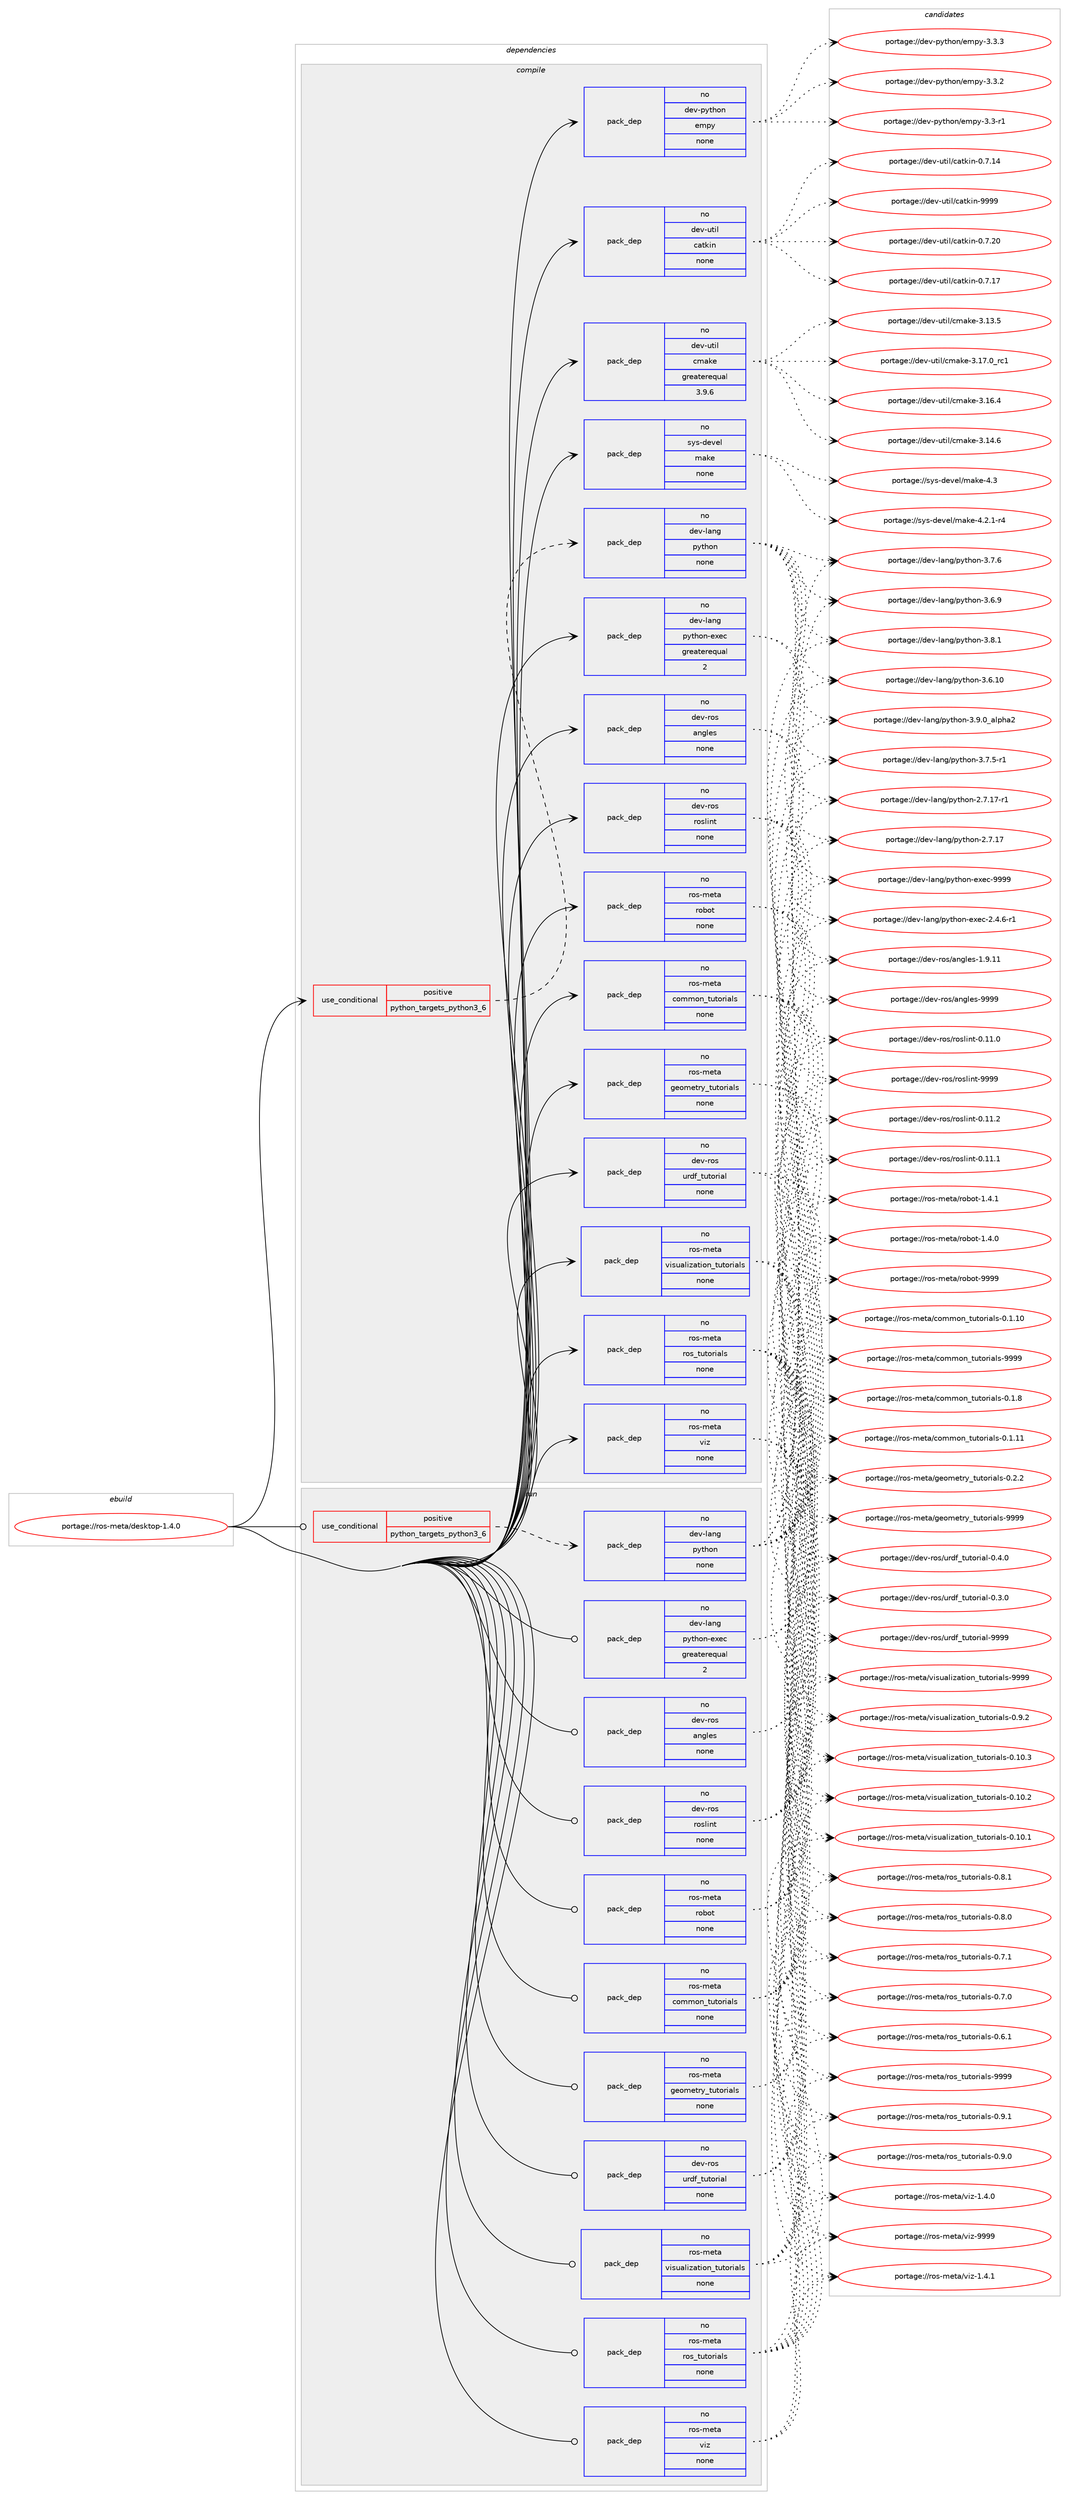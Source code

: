 digraph prolog {

# *************
# Graph options
# *************

newrank=true;
concentrate=true;
compound=true;
graph [rankdir=LR,fontname=Helvetica,fontsize=10,ranksep=1.5];#, ranksep=2.5, nodesep=0.2];
edge  [arrowhead=vee];
node  [fontname=Helvetica,fontsize=10];

# **********
# The ebuild
# **********

subgraph cluster_leftcol {
color=gray;
rank=same;
label=<<i>ebuild</i>>;
id [label="portage://ros-meta/desktop-1.4.0", color=red, width=4, href="../ros-meta/desktop-1.4.0.svg"];
}

# ****************
# The dependencies
# ****************

subgraph cluster_midcol {
color=gray;
label=<<i>dependencies</i>>;
subgraph cluster_compile {
fillcolor="#eeeeee";
style=filled;
label=<<i>compile</i>>;
subgraph cond18510 {
dependency96388 [label=<<TABLE BORDER="0" CELLBORDER="1" CELLSPACING="0" CELLPADDING="4"><TR><TD ROWSPAN="3" CELLPADDING="10">use_conditional</TD></TR><TR><TD>positive</TD></TR><TR><TD>python_targets_python3_6</TD></TR></TABLE>>, shape=none, color=red];
subgraph pack76184 {
dependency96389 [label=<<TABLE BORDER="0" CELLBORDER="1" CELLSPACING="0" CELLPADDING="4" WIDTH="220"><TR><TD ROWSPAN="6" CELLPADDING="30">pack_dep</TD></TR><TR><TD WIDTH="110">no</TD></TR><TR><TD>dev-lang</TD></TR><TR><TD>python</TD></TR><TR><TD>none</TD></TR><TR><TD></TD></TR></TABLE>>, shape=none, color=blue];
}
dependency96388:e -> dependency96389:w [weight=20,style="dashed",arrowhead="vee"];
}
id:e -> dependency96388:w [weight=20,style="solid",arrowhead="vee"];
subgraph pack76185 {
dependency96390 [label=<<TABLE BORDER="0" CELLBORDER="1" CELLSPACING="0" CELLPADDING="4" WIDTH="220"><TR><TD ROWSPAN="6" CELLPADDING="30">pack_dep</TD></TR><TR><TD WIDTH="110">no</TD></TR><TR><TD>dev-lang</TD></TR><TR><TD>python-exec</TD></TR><TR><TD>greaterequal</TD></TR><TR><TD>2</TD></TR></TABLE>>, shape=none, color=blue];
}
id:e -> dependency96390:w [weight=20,style="solid",arrowhead="vee"];
subgraph pack76186 {
dependency96391 [label=<<TABLE BORDER="0" CELLBORDER="1" CELLSPACING="0" CELLPADDING="4" WIDTH="220"><TR><TD ROWSPAN="6" CELLPADDING="30">pack_dep</TD></TR><TR><TD WIDTH="110">no</TD></TR><TR><TD>dev-python</TD></TR><TR><TD>empy</TD></TR><TR><TD>none</TD></TR><TR><TD></TD></TR></TABLE>>, shape=none, color=blue];
}
id:e -> dependency96391:w [weight=20,style="solid",arrowhead="vee"];
subgraph pack76187 {
dependency96392 [label=<<TABLE BORDER="0" CELLBORDER="1" CELLSPACING="0" CELLPADDING="4" WIDTH="220"><TR><TD ROWSPAN="6" CELLPADDING="30">pack_dep</TD></TR><TR><TD WIDTH="110">no</TD></TR><TR><TD>dev-ros</TD></TR><TR><TD>angles</TD></TR><TR><TD>none</TD></TR><TR><TD></TD></TR></TABLE>>, shape=none, color=blue];
}
id:e -> dependency96392:w [weight=20,style="solid",arrowhead="vee"];
subgraph pack76188 {
dependency96393 [label=<<TABLE BORDER="0" CELLBORDER="1" CELLSPACING="0" CELLPADDING="4" WIDTH="220"><TR><TD ROWSPAN="6" CELLPADDING="30">pack_dep</TD></TR><TR><TD WIDTH="110">no</TD></TR><TR><TD>dev-ros</TD></TR><TR><TD>roslint</TD></TR><TR><TD>none</TD></TR><TR><TD></TD></TR></TABLE>>, shape=none, color=blue];
}
id:e -> dependency96393:w [weight=20,style="solid",arrowhead="vee"];
subgraph pack76189 {
dependency96394 [label=<<TABLE BORDER="0" CELLBORDER="1" CELLSPACING="0" CELLPADDING="4" WIDTH="220"><TR><TD ROWSPAN="6" CELLPADDING="30">pack_dep</TD></TR><TR><TD WIDTH="110">no</TD></TR><TR><TD>dev-ros</TD></TR><TR><TD>urdf_tutorial</TD></TR><TR><TD>none</TD></TR><TR><TD></TD></TR></TABLE>>, shape=none, color=blue];
}
id:e -> dependency96394:w [weight=20,style="solid",arrowhead="vee"];
subgraph pack76190 {
dependency96395 [label=<<TABLE BORDER="0" CELLBORDER="1" CELLSPACING="0" CELLPADDING="4" WIDTH="220"><TR><TD ROWSPAN="6" CELLPADDING="30">pack_dep</TD></TR><TR><TD WIDTH="110">no</TD></TR><TR><TD>dev-util</TD></TR><TR><TD>catkin</TD></TR><TR><TD>none</TD></TR><TR><TD></TD></TR></TABLE>>, shape=none, color=blue];
}
id:e -> dependency96395:w [weight=20,style="solid",arrowhead="vee"];
subgraph pack76191 {
dependency96396 [label=<<TABLE BORDER="0" CELLBORDER="1" CELLSPACING="0" CELLPADDING="4" WIDTH="220"><TR><TD ROWSPAN="6" CELLPADDING="30">pack_dep</TD></TR><TR><TD WIDTH="110">no</TD></TR><TR><TD>dev-util</TD></TR><TR><TD>cmake</TD></TR><TR><TD>greaterequal</TD></TR><TR><TD>3.9.6</TD></TR></TABLE>>, shape=none, color=blue];
}
id:e -> dependency96396:w [weight=20,style="solid",arrowhead="vee"];
subgraph pack76192 {
dependency96397 [label=<<TABLE BORDER="0" CELLBORDER="1" CELLSPACING="0" CELLPADDING="4" WIDTH="220"><TR><TD ROWSPAN="6" CELLPADDING="30">pack_dep</TD></TR><TR><TD WIDTH="110">no</TD></TR><TR><TD>ros-meta</TD></TR><TR><TD>common_tutorials</TD></TR><TR><TD>none</TD></TR><TR><TD></TD></TR></TABLE>>, shape=none, color=blue];
}
id:e -> dependency96397:w [weight=20,style="solid",arrowhead="vee"];
subgraph pack76193 {
dependency96398 [label=<<TABLE BORDER="0" CELLBORDER="1" CELLSPACING="0" CELLPADDING="4" WIDTH="220"><TR><TD ROWSPAN="6" CELLPADDING="30">pack_dep</TD></TR><TR><TD WIDTH="110">no</TD></TR><TR><TD>ros-meta</TD></TR><TR><TD>geometry_tutorials</TD></TR><TR><TD>none</TD></TR><TR><TD></TD></TR></TABLE>>, shape=none, color=blue];
}
id:e -> dependency96398:w [weight=20,style="solid",arrowhead="vee"];
subgraph pack76194 {
dependency96399 [label=<<TABLE BORDER="0" CELLBORDER="1" CELLSPACING="0" CELLPADDING="4" WIDTH="220"><TR><TD ROWSPAN="6" CELLPADDING="30">pack_dep</TD></TR><TR><TD WIDTH="110">no</TD></TR><TR><TD>ros-meta</TD></TR><TR><TD>robot</TD></TR><TR><TD>none</TD></TR><TR><TD></TD></TR></TABLE>>, shape=none, color=blue];
}
id:e -> dependency96399:w [weight=20,style="solid",arrowhead="vee"];
subgraph pack76195 {
dependency96400 [label=<<TABLE BORDER="0" CELLBORDER="1" CELLSPACING="0" CELLPADDING="4" WIDTH="220"><TR><TD ROWSPAN="6" CELLPADDING="30">pack_dep</TD></TR><TR><TD WIDTH="110">no</TD></TR><TR><TD>ros-meta</TD></TR><TR><TD>ros_tutorials</TD></TR><TR><TD>none</TD></TR><TR><TD></TD></TR></TABLE>>, shape=none, color=blue];
}
id:e -> dependency96400:w [weight=20,style="solid",arrowhead="vee"];
subgraph pack76196 {
dependency96401 [label=<<TABLE BORDER="0" CELLBORDER="1" CELLSPACING="0" CELLPADDING="4" WIDTH="220"><TR><TD ROWSPAN="6" CELLPADDING="30">pack_dep</TD></TR><TR><TD WIDTH="110">no</TD></TR><TR><TD>ros-meta</TD></TR><TR><TD>visualization_tutorials</TD></TR><TR><TD>none</TD></TR><TR><TD></TD></TR></TABLE>>, shape=none, color=blue];
}
id:e -> dependency96401:w [weight=20,style="solid",arrowhead="vee"];
subgraph pack76197 {
dependency96402 [label=<<TABLE BORDER="0" CELLBORDER="1" CELLSPACING="0" CELLPADDING="4" WIDTH="220"><TR><TD ROWSPAN="6" CELLPADDING="30">pack_dep</TD></TR><TR><TD WIDTH="110">no</TD></TR><TR><TD>ros-meta</TD></TR><TR><TD>viz</TD></TR><TR><TD>none</TD></TR><TR><TD></TD></TR></TABLE>>, shape=none, color=blue];
}
id:e -> dependency96402:w [weight=20,style="solid",arrowhead="vee"];
subgraph pack76198 {
dependency96403 [label=<<TABLE BORDER="0" CELLBORDER="1" CELLSPACING="0" CELLPADDING="4" WIDTH="220"><TR><TD ROWSPAN="6" CELLPADDING="30">pack_dep</TD></TR><TR><TD WIDTH="110">no</TD></TR><TR><TD>sys-devel</TD></TR><TR><TD>make</TD></TR><TR><TD>none</TD></TR><TR><TD></TD></TR></TABLE>>, shape=none, color=blue];
}
id:e -> dependency96403:w [weight=20,style="solid",arrowhead="vee"];
}
subgraph cluster_compileandrun {
fillcolor="#eeeeee";
style=filled;
label=<<i>compile and run</i>>;
}
subgraph cluster_run {
fillcolor="#eeeeee";
style=filled;
label=<<i>run</i>>;
subgraph cond18511 {
dependency96404 [label=<<TABLE BORDER="0" CELLBORDER="1" CELLSPACING="0" CELLPADDING="4"><TR><TD ROWSPAN="3" CELLPADDING="10">use_conditional</TD></TR><TR><TD>positive</TD></TR><TR><TD>python_targets_python3_6</TD></TR></TABLE>>, shape=none, color=red];
subgraph pack76199 {
dependency96405 [label=<<TABLE BORDER="0" CELLBORDER="1" CELLSPACING="0" CELLPADDING="4" WIDTH="220"><TR><TD ROWSPAN="6" CELLPADDING="30">pack_dep</TD></TR><TR><TD WIDTH="110">no</TD></TR><TR><TD>dev-lang</TD></TR><TR><TD>python</TD></TR><TR><TD>none</TD></TR><TR><TD></TD></TR></TABLE>>, shape=none, color=blue];
}
dependency96404:e -> dependency96405:w [weight=20,style="dashed",arrowhead="vee"];
}
id:e -> dependency96404:w [weight=20,style="solid",arrowhead="odot"];
subgraph pack76200 {
dependency96406 [label=<<TABLE BORDER="0" CELLBORDER="1" CELLSPACING="0" CELLPADDING="4" WIDTH="220"><TR><TD ROWSPAN="6" CELLPADDING="30">pack_dep</TD></TR><TR><TD WIDTH="110">no</TD></TR><TR><TD>dev-lang</TD></TR><TR><TD>python-exec</TD></TR><TR><TD>greaterequal</TD></TR><TR><TD>2</TD></TR></TABLE>>, shape=none, color=blue];
}
id:e -> dependency96406:w [weight=20,style="solid",arrowhead="odot"];
subgraph pack76201 {
dependency96407 [label=<<TABLE BORDER="0" CELLBORDER="1" CELLSPACING="0" CELLPADDING="4" WIDTH="220"><TR><TD ROWSPAN="6" CELLPADDING="30">pack_dep</TD></TR><TR><TD WIDTH="110">no</TD></TR><TR><TD>dev-ros</TD></TR><TR><TD>angles</TD></TR><TR><TD>none</TD></TR><TR><TD></TD></TR></TABLE>>, shape=none, color=blue];
}
id:e -> dependency96407:w [weight=20,style="solid",arrowhead="odot"];
subgraph pack76202 {
dependency96408 [label=<<TABLE BORDER="0" CELLBORDER="1" CELLSPACING="0" CELLPADDING="4" WIDTH="220"><TR><TD ROWSPAN="6" CELLPADDING="30">pack_dep</TD></TR><TR><TD WIDTH="110">no</TD></TR><TR><TD>dev-ros</TD></TR><TR><TD>roslint</TD></TR><TR><TD>none</TD></TR><TR><TD></TD></TR></TABLE>>, shape=none, color=blue];
}
id:e -> dependency96408:w [weight=20,style="solid",arrowhead="odot"];
subgraph pack76203 {
dependency96409 [label=<<TABLE BORDER="0" CELLBORDER="1" CELLSPACING="0" CELLPADDING="4" WIDTH="220"><TR><TD ROWSPAN="6" CELLPADDING="30">pack_dep</TD></TR><TR><TD WIDTH="110">no</TD></TR><TR><TD>dev-ros</TD></TR><TR><TD>urdf_tutorial</TD></TR><TR><TD>none</TD></TR><TR><TD></TD></TR></TABLE>>, shape=none, color=blue];
}
id:e -> dependency96409:w [weight=20,style="solid",arrowhead="odot"];
subgraph pack76204 {
dependency96410 [label=<<TABLE BORDER="0" CELLBORDER="1" CELLSPACING="0" CELLPADDING="4" WIDTH="220"><TR><TD ROWSPAN="6" CELLPADDING="30">pack_dep</TD></TR><TR><TD WIDTH="110">no</TD></TR><TR><TD>ros-meta</TD></TR><TR><TD>common_tutorials</TD></TR><TR><TD>none</TD></TR><TR><TD></TD></TR></TABLE>>, shape=none, color=blue];
}
id:e -> dependency96410:w [weight=20,style="solid",arrowhead="odot"];
subgraph pack76205 {
dependency96411 [label=<<TABLE BORDER="0" CELLBORDER="1" CELLSPACING="0" CELLPADDING="4" WIDTH="220"><TR><TD ROWSPAN="6" CELLPADDING="30">pack_dep</TD></TR><TR><TD WIDTH="110">no</TD></TR><TR><TD>ros-meta</TD></TR><TR><TD>geometry_tutorials</TD></TR><TR><TD>none</TD></TR><TR><TD></TD></TR></TABLE>>, shape=none, color=blue];
}
id:e -> dependency96411:w [weight=20,style="solid",arrowhead="odot"];
subgraph pack76206 {
dependency96412 [label=<<TABLE BORDER="0" CELLBORDER="1" CELLSPACING="0" CELLPADDING="4" WIDTH="220"><TR><TD ROWSPAN="6" CELLPADDING="30">pack_dep</TD></TR><TR><TD WIDTH="110">no</TD></TR><TR><TD>ros-meta</TD></TR><TR><TD>robot</TD></TR><TR><TD>none</TD></TR><TR><TD></TD></TR></TABLE>>, shape=none, color=blue];
}
id:e -> dependency96412:w [weight=20,style="solid",arrowhead="odot"];
subgraph pack76207 {
dependency96413 [label=<<TABLE BORDER="0" CELLBORDER="1" CELLSPACING="0" CELLPADDING="4" WIDTH="220"><TR><TD ROWSPAN="6" CELLPADDING="30">pack_dep</TD></TR><TR><TD WIDTH="110">no</TD></TR><TR><TD>ros-meta</TD></TR><TR><TD>ros_tutorials</TD></TR><TR><TD>none</TD></TR><TR><TD></TD></TR></TABLE>>, shape=none, color=blue];
}
id:e -> dependency96413:w [weight=20,style="solid",arrowhead="odot"];
subgraph pack76208 {
dependency96414 [label=<<TABLE BORDER="0" CELLBORDER="1" CELLSPACING="0" CELLPADDING="4" WIDTH="220"><TR><TD ROWSPAN="6" CELLPADDING="30">pack_dep</TD></TR><TR><TD WIDTH="110">no</TD></TR><TR><TD>ros-meta</TD></TR><TR><TD>visualization_tutorials</TD></TR><TR><TD>none</TD></TR><TR><TD></TD></TR></TABLE>>, shape=none, color=blue];
}
id:e -> dependency96414:w [weight=20,style="solid",arrowhead="odot"];
subgraph pack76209 {
dependency96415 [label=<<TABLE BORDER="0" CELLBORDER="1" CELLSPACING="0" CELLPADDING="4" WIDTH="220"><TR><TD ROWSPAN="6" CELLPADDING="30">pack_dep</TD></TR><TR><TD WIDTH="110">no</TD></TR><TR><TD>ros-meta</TD></TR><TR><TD>viz</TD></TR><TR><TD>none</TD></TR><TR><TD></TD></TR></TABLE>>, shape=none, color=blue];
}
id:e -> dependency96415:w [weight=20,style="solid",arrowhead="odot"];
}
}

# **************
# The candidates
# **************

subgraph cluster_choices {
rank=same;
color=gray;
label=<<i>candidates</i>>;

subgraph choice76184 {
color=black;
nodesep=1;
choice10010111845108971101034711212111610411111045514657464895971081121049750 [label="portage://dev-lang/python-3.9.0_alpha2", color=red, width=4,href="../dev-lang/python-3.9.0_alpha2.svg"];
choice100101118451089711010347112121116104111110455146564649 [label="portage://dev-lang/python-3.8.1", color=red, width=4,href="../dev-lang/python-3.8.1.svg"];
choice100101118451089711010347112121116104111110455146554654 [label="portage://dev-lang/python-3.7.6", color=red, width=4,href="../dev-lang/python-3.7.6.svg"];
choice1001011184510897110103471121211161041111104551465546534511449 [label="portage://dev-lang/python-3.7.5-r1", color=red, width=4,href="../dev-lang/python-3.7.5-r1.svg"];
choice100101118451089711010347112121116104111110455146544657 [label="portage://dev-lang/python-3.6.9", color=red, width=4,href="../dev-lang/python-3.6.9.svg"];
choice10010111845108971101034711212111610411111045514654464948 [label="portage://dev-lang/python-3.6.10", color=red, width=4,href="../dev-lang/python-3.6.10.svg"];
choice100101118451089711010347112121116104111110455046554649554511449 [label="portage://dev-lang/python-2.7.17-r1", color=red, width=4,href="../dev-lang/python-2.7.17-r1.svg"];
choice10010111845108971101034711212111610411111045504655464955 [label="portage://dev-lang/python-2.7.17", color=red, width=4,href="../dev-lang/python-2.7.17.svg"];
dependency96389:e -> choice10010111845108971101034711212111610411111045514657464895971081121049750:w [style=dotted,weight="100"];
dependency96389:e -> choice100101118451089711010347112121116104111110455146564649:w [style=dotted,weight="100"];
dependency96389:e -> choice100101118451089711010347112121116104111110455146554654:w [style=dotted,weight="100"];
dependency96389:e -> choice1001011184510897110103471121211161041111104551465546534511449:w [style=dotted,weight="100"];
dependency96389:e -> choice100101118451089711010347112121116104111110455146544657:w [style=dotted,weight="100"];
dependency96389:e -> choice10010111845108971101034711212111610411111045514654464948:w [style=dotted,weight="100"];
dependency96389:e -> choice100101118451089711010347112121116104111110455046554649554511449:w [style=dotted,weight="100"];
dependency96389:e -> choice10010111845108971101034711212111610411111045504655464955:w [style=dotted,weight="100"];
}
subgraph choice76185 {
color=black;
nodesep=1;
choice10010111845108971101034711212111610411111045101120101994557575757 [label="portage://dev-lang/python-exec-9999", color=red, width=4,href="../dev-lang/python-exec-9999.svg"];
choice10010111845108971101034711212111610411111045101120101994550465246544511449 [label="portage://dev-lang/python-exec-2.4.6-r1", color=red, width=4,href="../dev-lang/python-exec-2.4.6-r1.svg"];
dependency96390:e -> choice10010111845108971101034711212111610411111045101120101994557575757:w [style=dotted,weight="100"];
dependency96390:e -> choice10010111845108971101034711212111610411111045101120101994550465246544511449:w [style=dotted,weight="100"];
}
subgraph choice76186 {
color=black;
nodesep=1;
choice1001011184511212111610411111047101109112121455146514651 [label="portage://dev-python/empy-3.3.3", color=red, width=4,href="../dev-python/empy-3.3.3.svg"];
choice1001011184511212111610411111047101109112121455146514650 [label="portage://dev-python/empy-3.3.2", color=red, width=4,href="../dev-python/empy-3.3.2.svg"];
choice1001011184511212111610411111047101109112121455146514511449 [label="portage://dev-python/empy-3.3-r1", color=red, width=4,href="../dev-python/empy-3.3-r1.svg"];
dependency96391:e -> choice1001011184511212111610411111047101109112121455146514651:w [style=dotted,weight="100"];
dependency96391:e -> choice1001011184511212111610411111047101109112121455146514650:w [style=dotted,weight="100"];
dependency96391:e -> choice1001011184511212111610411111047101109112121455146514511449:w [style=dotted,weight="100"];
}
subgraph choice76187 {
color=black;
nodesep=1;
choice1001011184511411111547971101031081011154557575757 [label="portage://dev-ros/angles-9999", color=red, width=4,href="../dev-ros/angles-9999.svg"];
choice10010111845114111115479711010310810111545494657464949 [label="portage://dev-ros/angles-1.9.11", color=red, width=4,href="../dev-ros/angles-1.9.11.svg"];
dependency96392:e -> choice1001011184511411111547971101031081011154557575757:w [style=dotted,weight="100"];
dependency96392:e -> choice10010111845114111115479711010310810111545494657464949:w [style=dotted,weight="100"];
}
subgraph choice76188 {
color=black;
nodesep=1;
choice10010111845114111115471141111151081051101164557575757 [label="portage://dev-ros/roslint-9999", color=red, width=4,href="../dev-ros/roslint-9999.svg"];
choice100101118451141111154711411111510810511011645484649494650 [label="portage://dev-ros/roslint-0.11.2", color=red, width=4,href="../dev-ros/roslint-0.11.2.svg"];
choice100101118451141111154711411111510810511011645484649494649 [label="portage://dev-ros/roslint-0.11.1", color=red, width=4,href="../dev-ros/roslint-0.11.1.svg"];
choice100101118451141111154711411111510810511011645484649494648 [label="portage://dev-ros/roslint-0.11.0", color=red, width=4,href="../dev-ros/roslint-0.11.0.svg"];
dependency96393:e -> choice10010111845114111115471141111151081051101164557575757:w [style=dotted,weight="100"];
dependency96393:e -> choice100101118451141111154711411111510810511011645484649494650:w [style=dotted,weight="100"];
dependency96393:e -> choice100101118451141111154711411111510810511011645484649494649:w [style=dotted,weight="100"];
dependency96393:e -> choice100101118451141111154711411111510810511011645484649494648:w [style=dotted,weight="100"];
}
subgraph choice76189 {
color=black;
nodesep=1;
choice100101118451141111154711711410010295116117116111114105971084557575757 [label="portage://dev-ros/urdf_tutorial-9999", color=red, width=4,href="../dev-ros/urdf_tutorial-9999.svg"];
choice10010111845114111115471171141001029511611711611111410597108454846524648 [label="portage://dev-ros/urdf_tutorial-0.4.0", color=red, width=4,href="../dev-ros/urdf_tutorial-0.4.0.svg"];
choice10010111845114111115471171141001029511611711611111410597108454846514648 [label="portage://dev-ros/urdf_tutorial-0.3.0", color=red, width=4,href="../dev-ros/urdf_tutorial-0.3.0.svg"];
dependency96394:e -> choice100101118451141111154711711410010295116117116111114105971084557575757:w [style=dotted,weight="100"];
dependency96394:e -> choice10010111845114111115471171141001029511611711611111410597108454846524648:w [style=dotted,weight="100"];
dependency96394:e -> choice10010111845114111115471171141001029511611711611111410597108454846514648:w [style=dotted,weight="100"];
}
subgraph choice76190 {
color=black;
nodesep=1;
choice100101118451171161051084799971161071051104557575757 [label="portage://dev-util/catkin-9999", color=red, width=4,href="../dev-util/catkin-9999.svg"];
choice1001011184511711610510847999711610710511045484655465048 [label="portage://dev-util/catkin-0.7.20", color=red, width=4,href="../dev-util/catkin-0.7.20.svg"];
choice1001011184511711610510847999711610710511045484655464955 [label="portage://dev-util/catkin-0.7.17", color=red, width=4,href="../dev-util/catkin-0.7.17.svg"];
choice1001011184511711610510847999711610710511045484655464952 [label="portage://dev-util/catkin-0.7.14", color=red, width=4,href="../dev-util/catkin-0.7.14.svg"];
dependency96395:e -> choice100101118451171161051084799971161071051104557575757:w [style=dotted,weight="100"];
dependency96395:e -> choice1001011184511711610510847999711610710511045484655465048:w [style=dotted,weight="100"];
dependency96395:e -> choice1001011184511711610510847999711610710511045484655464955:w [style=dotted,weight="100"];
dependency96395:e -> choice1001011184511711610510847999711610710511045484655464952:w [style=dotted,weight="100"];
}
subgraph choice76191 {
color=black;
nodesep=1;
choice1001011184511711610510847991099710710145514649554648951149949 [label="portage://dev-util/cmake-3.17.0_rc1", color=red, width=4,href="../dev-util/cmake-3.17.0_rc1.svg"];
choice1001011184511711610510847991099710710145514649544652 [label="portage://dev-util/cmake-3.16.4", color=red, width=4,href="../dev-util/cmake-3.16.4.svg"];
choice1001011184511711610510847991099710710145514649524654 [label="portage://dev-util/cmake-3.14.6", color=red, width=4,href="../dev-util/cmake-3.14.6.svg"];
choice1001011184511711610510847991099710710145514649514653 [label="portage://dev-util/cmake-3.13.5", color=red, width=4,href="../dev-util/cmake-3.13.5.svg"];
dependency96396:e -> choice1001011184511711610510847991099710710145514649554648951149949:w [style=dotted,weight="100"];
dependency96396:e -> choice1001011184511711610510847991099710710145514649544652:w [style=dotted,weight="100"];
dependency96396:e -> choice1001011184511711610510847991099710710145514649524654:w [style=dotted,weight="100"];
dependency96396:e -> choice1001011184511711610510847991099710710145514649514653:w [style=dotted,weight="100"];
}
subgraph choice76192 {
color=black;
nodesep=1;
choice1141111154510910111697479911110910911111095116117116111114105971081154557575757 [label="portage://ros-meta/common_tutorials-9999", color=red, width=4,href="../ros-meta/common_tutorials-9999.svg"];
choice114111115451091011169747991111091091111109511611711611111410597108115454846494656 [label="portage://ros-meta/common_tutorials-0.1.8", color=red, width=4,href="../ros-meta/common_tutorials-0.1.8.svg"];
choice11411111545109101116974799111109109111110951161171161111141059710811545484649464949 [label="portage://ros-meta/common_tutorials-0.1.11", color=red, width=4,href="../ros-meta/common_tutorials-0.1.11.svg"];
choice11411111545109101116974799111109109111110951161171161111141059710811545484649464948 [label="portage://ros-meta/common_tutorials-0.1.10", color=red, width=4,href="../ros-meta/common_tutorials-0.1.10.svg"];
dependency96397:e -> choice1141111154510910111697479911110910911111095116117116111114105971081154557575757:w [style=dotted,weight="100"];
dependency96397:e -> choice114111115451091011169747991111091091111109511611711611111410597108115454846494656:w [style=dotted,weight="100"];
dependency96397:e -> choice11411111545109101116974799111109109111110951161171161111141059710811545484649464949:w [style=dotted,weight="100"];
dependency96397:e -> choice11411111545109101116974799111109109111110951161171161111141059710811545484649464948:w [style=dotted,weight="100"];
}
subgraph choice76193 {
color=black;
nodesep=1;
choice11411111545109101116974710310111110910111611412195116117116111114105971081154557575757 [label="portage://ros-meta/geometry_tutorials-9999", color=red, width=4,href="../ros-meta/geometry_tutorials-9999.svg"];
choice1141111154510910111697471031011111091011161141219511611711611111410597108115454846504650 [label="portage://ros-meta/geometry_tutorials-0.2.2", color=red, width=4,href="../ros-meta/geometry_tutorials-0.2.2.svg"];
dependency96398:e -> choice11411111545109101116974710310111110910111611412195116117116111114105971081154557575757:w [style=dotted,weight="100"];
dependency96398:e -> choice1141111154510910111697471031011111091011161141219511611711611111410597108115454846504650:w [style=dotted,weight="100"];
}
subgraph choice76194 {
color=black;
nodesep=1;
choice114111115451091011169747114111981111164557575757 [label="portage://ros-meta/robot-9999", color=red, width=4,href="../ros-meta/robot-9999.svg"];
choice11411111545109101116974711411198111116454946524649 [label="portage://ros-meta/robot-1.4.1", color=red, width=4,href="../ros-meta/robot-1.4.1.svg"];
choice11411111545109101116974711411198111116454946524648 [label="portage://ros-meta/robot-1.4.0", color=red, width=4,href="../ros-meta/robot-1.4.0.svg"];
dependency96399:e -> choice114111115451091011169747114111981111164557575757:w [style=dotted,weight="100"];
dependency96399:e -> choice11411111545109101116974711411198111116454946524649:w [style=dotted,weight="100"];
dependency96399:e -> choice11411111545109101116974711411198111116454946524648:w [style=dotted,weight="100"];
}
subgraph choice76195 {
color=black;
nodesep=1;
choice11411111545109101116974711411111595116117116111114105971081154557575757 [label="portage://ros-meta/ros_tutorials-9999", color=red, width=4,href="../ros-meta/ros_tutorials-9999.svg"];
choice1141111154510910111697471141111159511611711611111410597108115454846574649 [label="portage://ros-meta/ros_tutorials-0.9.1", color=red, width=4,href="../ros-meta/ros_tutorials-0.9.1.svg"];
choice1141111154510910111697471141111159511611711611111410597108115454846574648 [label="portage://ros-meta/ros_tutorials-0.9.0", color=red, width=4,href="../ros-meta/ros_tutorials-0.9.0.svg"];
choice1141111154510910111697471141111159511611711611111410597108115454846564649 [label="portage://ros-meta/ros_tutorials-0.8.1", color=red, width=4,href="../ros-meta/ros_tutorials-0.8.1.svg"];
choice1141111154510910111697471141111159511611711611111410597108115454846564648 [label="portage://ros-meta/ros_tutorials-0.8.0", color=red, width=4,href="../ros-meta/ros_tutorials-0.8.0.svg"];
choice1141111154510910111697471141111159511611711611111410597108115454846554649 [label="portage://ros-meta/ros_tutorials-0.7.1", color=red, width=4,href="../ros-meta/ros_tutorials-0.7.1.svg"];
choice1141111154510910111697471141111159511611711611111410597108115454846554648 [label="portage://ros-meta/ros_tutorials-0.7.0", color=red, width=4,href="../ros-meta/ros_tutorials-0.7.0.svg"];
choice1141111154510910111697471141111159511611711611111410597108115454846544649 [label="portage://ros-meta/ros_tutorials-0.6.1", color=red, width=4,href="../ros-meta/ros_tutorials-0.6.1.svg"];
dependency96400:e -> choice11411111545109101116974711411111595116117116111114105971081154557575757:w [style=dotted,weight="100"];
dependency96400:e -> choice1141111154510910111697471141111159511611711611111410597108115454846574649:w [style=dotted,weight="100"];
dependency96400:e -> choice1141111154510910111697471141111159511611711611111410597108115454846574648:w [style=dotted,weight="100"];
dependency96400:e -> choice1141111154510910111697471141111159511611711611111410597108115454846564649:w [style=dotted,weight="100"];
dependency96400:e -> choice1141111154510910111697471141111159511611711611111410597108115454846564648:w [style=dotted,weight="100"];
dependency96400:e -> choice1141111154510910111697471141111159511611711611111410597108115454846554649:w [style=dotted,weight="100"];
dependency96400:e -> choice1141111154510910111697471141111159511611711611111410597108115454846554648:w [style=dotted,weight="100"];
dependency96400:e -> choice1141111154510910111697471141111159511611711611111410597108115454846544649:w [style=dotted,weight="100"];
}
subgraph choice76196 {
color=black;
nodesep=1;
choice114111115451091011169747118105115117971081051229711610511111095116117116111114105971081154557575757 [label="portage://ros-meta/visualization_tutorials-9999", color=red, width=4,href="../ros-meta/visualization_tutorials-9999.svg"];
choice11411111545109101116974711810511511797108105122971161051111109511611711611111410597108115454846574650 [label="portage://ros-meta/visualization_tutorials-0.9.2", color=red, width=4,href="../ros-meta/visualization_tutorials-0.9.2.svg"];
choice1141111154510910111697471181051151179710810512297116105111110951161171161111141059710811545484649484651 [label="portage://ros-meta/visualization_tutorials-0.10.3", color=red, width=4,href="../ros-meta/visualization_tutorials-0.10.3.svg"];
choice1141111154510910111697471181051151179710810512297116105111110951161171161111141059710811545484649484650 [label="portage://ros-meta/visualization_tutorials-0.10.2", color=red, width=4,href="../ros-meta/visualization_tutorials-0.10.2.svg"];
choice1141111154510910111697471181051151179710810512297116105111110951161171161111141059710811545484649484649 [label="portage://ros-meta/visualization_tutorials-0.10.1", color=red, width=4,href="../ros-meta/visualization_tutorials-0.10.1.svg"];
dependency96401:e -> choice114111115451091011169747118105115117971081051229711610511111095116117116111114105971081154557575757:w [style=dotted,weight="100"];
dependency96401:e -> choice11411111545109101116974711810511511797108105122971161051111109511611711611111410597108115454846574650:w [style=dotted,weight="100"];
dependency96401:e -> choice1141111154510910111697471181051151179710810512297116105111110951161171161111141059710811545484649484651:w [style=dotted,weight="100"];
dependency96401:e -> choice1141111154510910111697471181051151179710810512297116105111110951161171161111141059710811545484649484650:w [style=dotted,weight="100"];
dependency96401:e -> choice1141111154510910111697471181051151179710810512297116105111110951161171161111141059710811545484649484649:w [style=dotted,weight="100"];
}
subgraph choice76197 {
color=black;
nodesep=1;
choice1141111154510910111697471181051224557575757 [label="portage://ros-meta/viz-9999", color=red, width=4,href="../ros-meta/viz-9999.svg"];
choice114111115451091011169747118105122454946524649 [label="portage://ros-meta/viz-1.4.1", color=red, width=4,href="../ros-meta/viz-1.4.1.svg"];
choice114111115451091011169747118105122454946524648 [label="portage://ros-meta/viz-1.4.0", color=red, width=4,href="../ros-meta/viz-1.4.0.svg"];
dependency96402:e -> choice1141111154510910111697471181051224557575757:w [style=dotted,weight="100"];
dependency96402:e -> choice114111115451091011169747118105122454946524649:w [style=dotted,weight="100"];
dependency96402:e -> choice114111115451091011169747118105122454946524648:w [style=dotted,weight="100"];
}
subgraph choice76198 {
color=black;
nodesep=1;
choice11512111545100101118101108471099710710145524651 [label="portage://sys-devel/make-4.3", color=red, width=4,href="../sys-devel/make-4.3.svg"];
choice1151211154510010111810110847109971071014552465046494511452 [label="portage://sys-devel/make-4.2.1-r4", color=red, width=4,href="../sys-devel/make-4.2.1-r4.svg"];
dependency96403:e -> choice11512111545100101118101108471099710710145524651:w [style=dotted,weight="100"];
dependency96403:e -> choice1151211154510010111810110847109971071014552465046494511452:w [style=dotted,weight="100"];
}
subgraph choice76199 {
color=black;
nodesep=1;
choice10010111845108971101034711212111610411111045514657464895971081121049750 [label="portage://dev-lang/python-3.9.0_alpha2", color=red, width=4,href="../dev-lang/python-3.9.0_alpha2.svg"];
choice100101118451089711010347112121116104111110455146564649 [label="portage://dev-lang/python-3.8.1", color=red, width=4,href="../dev-lang/python-3.8.1.svg"];
choice100101118451089711010347112121116104111110455146554654 [label="portage://dev-lang/python-3.7.6", color=red, width=4,href="../dev-lang/python-3.7.6.svg"];
choice1001011184510897110103471121211161041111104551465546534511449 [label="portage://dev-lang/python-3.7.5-r1", color=red, width=4,href="../dev-lang/python-3.7.5-r1.svg"];
choice100101118451089711010347112121116104111110455146544657 [label="portage://dev-lang/python-3.6.9", color=red, width=4,href="../dev-lang/python-3.6.9.svg"];
choice10010111845108971101034711212111610411111045514654464948 [label="portage://dev-lang/python-3.6.10", color=red, width=4,href="../dev-lang/python-3.6.10.svg"];
choice100101118451089711010347112121116104111110455046554649554511449 [label="portage://dev-lang/python-2.7.17-r1", color=red, width=4,href="../dev-lang/python-2.7.17-r1.svg"];
choice10010111845108971101034711212111610411111045504655464955 [label="portage://dev-lang/python-2.7.17", color=red, width=4,href="../dev-lang/python-2.7.17.svg"];
dependency96405:e -> choice10010111845108971101034711212111610411111045514657464895971081121049750:w [style=dotted,weight="100"];
dependency96405:e -> choice100101118451089711010347112121116104111110455146564649:w [style=dotted,weight="100"];
dependency96405:e -> choice100101118451089711010347112121116104111110455146554654:w [style=dotted,weight="100"];
dependency96405:e -> choice1001011184510897110103471121211161041111104551465546534511449:w [style=dotted,weight="100"];
dependency96405:e -> choice100101118451089711010347112121116104111110455146544657:w [style=dotted,weight="100"];
dependency96405:e -> choice10010111845108971101034711212111610411111045514654464948:w [style=dotted,weight="100"];
dependency96405:e -> choice100101118451089711010347112121116104111110455046554649554511449:w [style=dotted,weight="100"];
dependency96405:e -> choice10010111845108971101034711212111610411111045504655464955:w [style=dotted,weight="100"];
}
subgraph choice76200 {
color=black;
nodesep=1;
choice10010111845108971101034711212111610411111045101120101994557575757 [label="portage://dev-lang/python-exec-9999", color=red, width=4,href="../dev-lang/python-exec-9999.svg"];
choice10010111845108971101034711212111610411111045101120101994550465246544511449 [label="portage://dev-lang/python-exec-2.4.6-r1", color=red, width=4,href="../dev-lang/python-exec-2.4.6-r1.svg"];
dependency96406:e -> choice10010111845108971101034711212111610411111045101120101994557575757:w [style=dotted,weight="100"];
dependency96406:e -> choice10010111845108971101034711212111610411111045101120101994550465246544511449:w [style=dotted,weight="100"];
}
subgraph choice76201 {
color=black;
nodesep=1;
choice1001011184511411111547971101031081011154557575757 [label="portage://dev-ros/angles-9999", color=red, width=4,href="../dev-ros/angles-9999.svg"];
choice10010111845114111115479711010310810111545494657464949 [label="portage://dev-ros/angles-1.9.11", color=red, width=4,href="../dev-ros/angles-1.9.11.svg"];
dependency96407:e -> choice1001011184511411111547971101031081011154557575757:w [style=dotted,weight="100"];
dependency96407:e -> choice10010111845114111115479711010310810111545494657464949:w [style=dotted,weight="100"];
}
subgraph choice76202 {
color=black;
nodesep=1;
choice10010111845114111115471141111151081051101164557575757 [label="portage://dev-ros/roslint-9999", color=red, width=4,href="../dev-ros/roslint-9999.svg"];
choice100101118451141111154711411111510810511011645484649494650 [label="portage://dev-ros/roslint-0.11.2", color=red, width=4,href="../dev-ros/roslint-0.11.2.svg"];
choice100101118451141111154711411111510810511011645484649494649 [label="portage://dev-ros/roslint-0.11.1", color=red, width=4,href="../dev-ros/roslint-0.11.1.svg"];
choice100101118451141111154711411111510810511011645484649494648 [label="portage://dev-ros/roslint-0.11.0", color=red, width=4,href="../dev-ros/roslint-0.11.0.svg"];
dependency96408:e -> choice10010111845114111115471141111151081051101164557575757:w [style=dotted,weight="100"];
dependency96408:e -> choice100101118451141111154711411111510810511011645484649494650:w [style=dotted,weight="100"];
dependency96408:e -> choice100101118451141111154711411111510810511011645484649494649:w [style=dotted,weight="100"];
dependency96408:e -> choice100101118451141111154711411111510810511011645484649494648:w [style=dotted,weight="100"];
}
subgraph choice76203 {
color=black;
nodesep=1;
choice100101118451141111154711711410010295116117116111114105971084557575757 [label="portage://dev-ros/urdf_tutorial-9999", color=red, width=4,href="../dev-ros/urdf_tutorial-9999.svg"];
choice10010111845114111115471171141001029511611711611111410597108454846524648 [label="portage://dev-ros/urdf_tutorial-0.4.0", color=red, width=4,href="../dev-ros/urdf_tutorial-0.4.0.svg"];
choice10010111845114111115471171141001029511611711611111410597108454846514648 [label="portage://dev-ros/urdf_tutorial-0.3.0", color=red, width=4,href="../dev-ros/urdf_tutorial-0.3.0.svg"];
dependency96409:e -> choice100101118451141111154711711410010295116117116111114105971084557575757:w [style=dotted,weight="100"];
dependency96409:e -> choice10010111845114111115471171141001029511611711611111410597108454846524648:w [style=dotted,weight="100"];
dependency96409:e -> choice10010111845114111115471171141001029511611711611111410597108454846514648:w [style=dotted,weight="100"];
}
subgraph choice76204 {
color=black;
nodesep=1;
choice1141111154510910111697479911110910911111095116117116111114105971081154557575757 [label="portage://ros-meta/common_tutorials-9999", color=red, width=4,href="../ros-meta/common_tutorials-9999.svg"];
choice114111115451091011169747991111091091111109511611711611111410597108115454846494656 [label="portage://ros-meta/common_tutorials-0.1.8", color=red, width=4,href="../ros-meta/common_tutorials-0.1.8.svg"];
choice11411111545109101116974799111109109111110951161171161111141059710811545484649464949 [label="portage://ros-meta/common_tutorials-0.1.11", color=red, width=4,href="../ros-meta/common_tutorials-0.1.11.svg"];
choice11411111545109101116974799111109109111110951161171161111141059710811545484649464948 [label="portage://ros-meta/common_tutorials-0.1.10", color=red, width=4,href="../ros-meta/common_tutorials-0.1.10.svg"];
dependency96410:e -> choice1141111154510910111697479911110910911111095116117116111114105971081154557575757:w [style=dotted,weight="100"];
dependency96410:e -> choice114111115451091011169747991111091091111109511611711611111410597108115454846494656:w [style=dotted,weight="100"];
dependency96410:e -> choice11411111545109101116974799111109109111110951161171161111141059710811545484649464949:w [style=dotted,weight="100"];
dependency96410:e -> choice11411111545109101116974799111109109111110951161171161111141059710811545484649464948:w [style=dotted,weight="100"];
}
subgraph choice76205 {
color=black;
nodesep=1;
choice11411111545109101116974710310111110910111611412195116117116111114105971081154557575757 [label="portage://ros-meta/geometry_tutorials-9999", color=red, width=4,href="../ros-meta/geometry_tutorials-9999.svg"];
choice1141111154510910111697471031011111091011161141219511611711611111410597108115454846504650 [label="portage://ros-meta/geometry_tutorials-0.2.2", color=red, width=4,href="../ros-meta/geometry_tutorials-0.2.2.svg"];
dependency96411:e -> choice11411111545109101116974710310111110910111611412195116117116111114105971081154557575757:w [style=dotted,weight="100"];
dependency96411:e -> choice1141111154510910111697471031011111091011161141219511611711611111410597108115454846504650:w [style=dotted,weight="100"];
}
subgraph choice76206 {
color=black;
nodesep=1;
choice114111115451091011169747114111981111164557575757 [label="portage://ros-meta/robot-9999", color=red, width=4,href="../ros-meta/robot-9999.svg"];
choice11411111545109101116974711411198111116454946524649 [label="portage://ros-meta/robot-1.4.1", color=red, width=4,href="../ros-meta/robot-1.4.1.svg"];
choice11411111545109101116974711411198111116454946524648 [label="portage://ros-meta/robot-1.4.0", color=red, width=4,href="../ros-meta/robot-1.4.0.svg"];
dependency96412:e -> choice114111115451091011169747114111981111164557575757:w [style=dotted,weight="100"];
dependency96412:e -> choice11411111545109101116974711411198111116454946524649:w [style=dotted,weight="100"];
dependency96412:e -> choice11411111545109101116974711411198111116454946524648:w [style=dotted,weight="100"];
}
subgraph choice76207 {
color=black;
nodesep=1;
choice11411111545109101116974711411111595116117116111114105971081154557575757 [label="portage://ros-meta/ros_tutorials-9999", color=red, width=4,href="../ros-meta/ros_tutorials-9999.svg"];
choice1141111154510910111697471141111159511611711611111410597108115454846574649 [label="portage://ros-meta/ros_tutorials-0.9.1", color=red, width=4,href="../ros-meta/ros_tutorials-0.9.1.svg"];
choice1141111154510910111697471141111159511611711611111410597108115454846574648 [label="portage://ros-meta/ros_tutorials-0.9.0", color=red, width=4,href="../ros-meta/ros_tutorials-0.9.0.svg"];
choice1141111154510910111697471141111159511611711611111410597108115454846564649 [label="portage://ros-meta/ros_tutorials-0.8.1", color=red, width=4,href="../ros-meta/ros_tutorials-0.8.1.svg"];
choice1141111154510910111697471141111159511611711611111410597108115454846564648 [label="portage://ros-meta/ros_tutorials-0.8.0", color=red, width=4,href="../ros-meta/ros_tutorials-0.8.0.svg"];
choice1141111154510910111697471141111159511611711611111410597108115454846554649 [label="portage://ros-meta/ros_tutorials-0.7.1", color=red, width=4,href="../ros-meta/ros_tutorials-0.7.1.svg"];
choice1141111154510910111697471141111159511611711611111410597108115454846554648 [label="portage://ros-meta/ros_tutorials-0.7.0", color=red, width=4,href="../ros-meta/ros_tutorials-0.7.0.svg"];
choice1141111154510910111697471141111159511611711611111410597108115454846544649 [label="portage://ros-meta/ros_tutorials-0.6.1", color=red, width=4,href="../ros-meta/ros_tutorials-0.6.1.svg"];
dependency96413:e -> choice11411111545109101116974711411111595116117116111114105971081154557575757:w [style=dotted,weight="100"];
dependency96413:e -> choice1141111154510910111697471141111159511611711611111410597108115454846574649:w [style=dotted,weight="100"];
dependency96413:e -> choice1141111154510910111697471141111159511611711611111410597108115454846574648:w [style=dotted,weight="100"];
dependency96413:e -> choice1141111154510910111697471141111159511611711611111410597108115454846564649:w [style=dotted,weight="100"];
dependency96413:e -> choice1141111154510910111697471141111159511611711611111410597108115454846564648:w [style=dotted,weight="100"];
dependency96413:e -> choice1141111154510910111697471141111159511611711611111410597108115454846554649:w [style=dotted,weight="100"];
dependency96413:e -> choice1141111154510910111697471141111159511611711611111410597108115454846554648:w [style=dotted,weight="100"];
dependency96413:e -> choice1141111154510910111697471141111159511611711611111410597108115454846544649:w [style=dotted,weight="100"];
}
subgraph choice76208 {
color=black;
nodesep=1;
choice114111115451091011169747118105115117971081051229711610511111095116117116111114105971081154557575757 [label="portage://ros-meta/visualization_tutorials-9999", color=red, width=4,href="../ros-meta/visualization_tutorials-9999.svg"];
choice11411111545109101116974711810511511797108105122971161051111109511611711611111410597108115454846574650 [label="portage://ros-meta/visualization_tutorials-0.9.2", color=red, width=4,href="../ros-meta/visualization_tutorials-0.9.2.svg"];
choice1141111154510910111697471181051151179710810512297116105111110951161171161111141059710811545484649484651 [label="portage://ros-meta/visualization_tutorials-0.10.3", color=red, width=4,href="../ros-meta/visualization_tutorials-0.10.3.svg"];
choice1141111154510910111697471181051151179710810512297116105111110951161171161111141059710811545484649484650 [label="portage://ros-meta/visualization_tutorials-0.10.2", color=red, width=4,href="../ros-meta/visualization_tutorials-0.10.2.svg"];
choice1141111154510910111697471181051151179710810512297116105111110951161171161111141059710811545484649484649 [label="portage://ros-meta/visualization_tutorials-0.10.1", color=red, width=4,href="../ros-meta/visualization_tutorials-0.10.1.svg"];
dependency96414:e -> choice114111115451091011169747118105115117971081051229711610511111095116117116111114105971081154557575757:w [style=dotted,weight="100"];
dependency96414:e -> choice11411111545109101116974711810511511797108105122971161051111109511611711611111410597108115454846574650:w [style=dotted,weight="100"];
dependency96414:e -> choice1141111154510910111697471181051151179710810512297116105111110951161171161111141059710811545484649484651:w [style=dotted,weight="100"];
dependency96414:e -> choice1141111154510910111697471181051151179710810512297116105111110951161171161111141059710811545484649484650:w [style=dotted,weight="100"];
dependency96414:e -> choice1141111154510910111697471181051151179710810512297116105111110951161171161111141059710811545484649484649:w [style=dotted,weight="100"];
}
subgraph choice76209 {
color=black;
nodesep=1;
choice1141111154510910111697471181051224557575757 [label="portage://ros-meta/viz-9999", color=red, width=4,href="../ros-meta/viz-9999.svg"];
choice114111115451091011169747118105122454946524649 [label="portage://ros-meta/viz-1.4.1", color=red, width=4,href="../ros-meta/viz-1.4.1.svg"];
choice114111115451091011169747118105122454946524648 [label="portage://ros-meta/viz-1.4.0", color=red, width=4,href="../ros-meta/viz-1.4.0.svg"];
dependency96415:e -> choice1141111154510910111697471181051224557575757:w [style=dotted,weight="100"];
dependency96415:e -> choice114111115451091011169747118105122454946524649:w [style=dotted,weight="100"];
dependency96415:e -> choice114111115451091011169747118105122454946524648:w [style=dotted,weight="100"];
}
}

}
